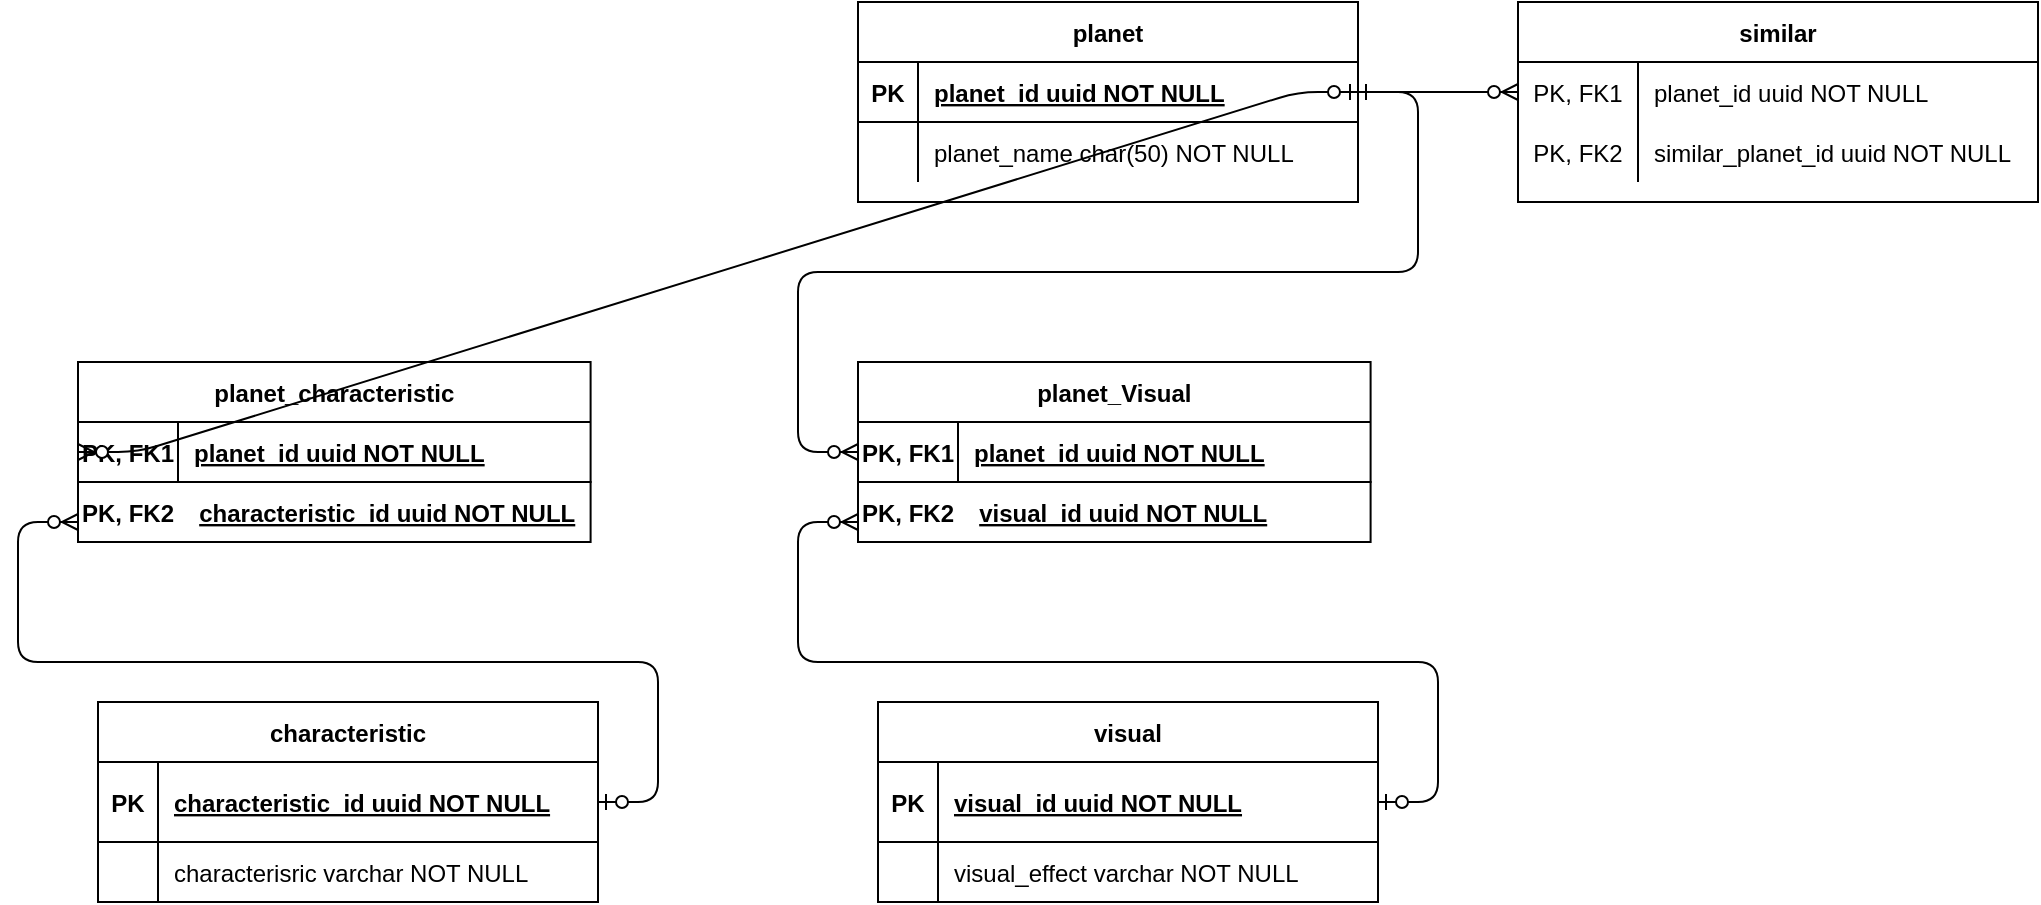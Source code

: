 <mxfile version="13.7.3" type="device"><diagram id="R2lEEEUBdFMjLlhIrx00" name="Page-1"><mxGraphModel dx="2258" dy="808" grid="1" gridSize="10" guides="1" tooltips="1" connect="1" arrows="1" fold="1" page="1" pageScale="1" pageWidth="850" pageHeight="1100" math="0" shadow="0" extFonts="Permanent Marker^https://fonts.googleapis.com/css?family=Permanent+Marker"><root><mxCell id="0"/><mxCell id="1" parent="0"/><mxCell id="C-vyLk0tnHw3VtMMgP7b-1" value="" style="edgeStyle=entityRelationEdgeStyle;endArrow=ERzeroToMany;startArrow=ERone;endFill=1;startFill=0;" parent="1" source="C-vyLk0tnHw3VtMMgP7b-24" target="C-vyLk0tnHw3VtMMgP7b-6" edge="1"><mxGeometry width="100" height="100" relative="1" as="geometry"><mxPoint x="140" y="690" as="sourcePoint"/><mxPoint x="240" y="590" as="targetPoint"/></mxGeometry></mxCell><mxCell id="pbJOL6CIrqpqLAWjPZgz-16" value="" style="group" vertex="1" connectable="0" parent="1"><mxGeometry x="-90" y="270" width="266.3" height="90" as="geometry"/></mxCell><mxCell id="pbJOL6CIrqpqLAWjPZgz-17" value="" style="group" vertex="1" connectable="0" parent="pbJOL6CIrqpqLAWjPZgz-16"><mxGeometry width="266.3" height="90" as="geometry"/></mxCell><mxCell id="pbJOL6CIrqpqLAWjPZgz-1" value="planet_Visual" style="shape=table;startSize=30;container=1;collapsible=1;childLayout=tableLayout;fixedRows=1;rowLines=0;fontStyle=1;align=center;resizeLast=1;" vertex="1" parent="pbJOL6CIrqpqLAWjPZgz-17"><mxGeometry x="10" width="256.3" height="90" as="geometry"><mxRectangle width="110" height="30" as="alternateBounds"/></mxGeometry></mxCell><mxCell id="pbJOL6CIrqpqLAWjPZgz-2" value="" style="shape=partialRectangle;collapsible=0;dropTarget=0;pointerEvents=0;fillColor=none;points=[[0,0.5],[1,0.5]];portConstraint=eastwest;top=0;left=0;right=0;bottom=1;" vertex="1" parent="pbJOL6CIrqpqLAWjPZgz-1"><mxGeometry y="30" width="256.3" height="30" as="geometry"/></mxCell><mxCell id="pbJOL6CIrqpqLAWjPZgz-3" value="PK, FK1" style="shape=partialRectangle;overflow=hidden;connectable=0;fillColor=none;top=0;left=0;bottom=0;right=0;fontStyle=1;" vertex="1" parent="pbJOL6CIrqpqLAWjPZgz-2"><mxGeometry width="50" height="30" as="geometry"/></mxCell><mxCell id="pbJOL6CIrqpqLAWjPZgz-4" value="planet_id uuid NOT NULL " style="shape=partialRectangle;overflow=hidden;connectable=0;fillColor=none;top=0;left=0;bottom=0;right=0;align=left;spacingLeft=6;fontStyle=5;" vertex="1" parent="pbJOL6CIrqpqLAWjPZgz-2"><mxGeometry x="50" width="206.3" height="30" as="geometry"/></mxCell><mxCell id="pbJOL6CIrqpqLAWjPZgz-15" value="visual_id uuid NOT NULL " style="shape=partialRectangle;overflow=hidden;connectable=0;fillColor=none;top=0;left=0;bottom=0;right=0;align=left;spacingLeft=6;fontStyle=5;" vertex="1" parent="pbJOL6CIrqpqLAWjPZgz-17"><mxGeometry x="62.593" y="60" width="203.704" height="30" as="geometry"/></mxCell><mxCell id="pbJOL6CIrqpqLAWjPZgz-14" value="PK, FK2" style="shape=partialRectangle;overflow=hidden;connectable=0;fillColor=none;top=0;left=0;bottom=0;right=0;fontStyle=1;" vertex="1" parent="pbJOL6CIrqpqLAWjPZgz-17"><mxGeometry x="10" y="60" width="50" height="30" as="geometry"/></mxCell><mxCell id="pbJOL6CIrqpqLAWjPZgz-20" value="" style="edgeStyle=entityRelationEdgeStyle;fontSize=12;html=1;endArrow=ERzeroToMany;endFill=1;exitX=1;exitY=0.5;exitDx=0;exitDy=0;" edge="1" parent="1" source="C-vyLk0tnHw3VtMMgP7b-24"><mxGeometry width="100" height="100" relative="1" as="geometry"><mxPoint x="-250" y="300" as="sourcePoint"/><mxPoint x="-80" y="315" as="targetPoint"/></mxGeometry></mxCell><mxCell id="pbJOL6CIrqpqLAWjPZgz-21" value="" style="edgeStyle=entityRelationEdgeStyle;fontSize=12;html=1;endArrow=ERzeroToMany;endFill=1;exitX=1;exitY=0.5;exitDx=0;exitDy=0;startArrow=ERzeroToOne;startFill=1;" edge="1" parent="1" source="C-vyLk0tnHw3VtMMgP7b-14"><mxGeometry width="100" height="100" relative="1" as="geometry"><mxPoint x="-260" y="490" as="sourcePoint"/><mxPoint x="-80" y="350" as="targetPoint"/></mxGeometry></mxCell><mxCell id="pbJOL6CIrqpqLAWjPZgz-23" value="" style="group" vertex="1" connectable="0" parent="1"><mxGeometry x="-480" y="270" width="266.3" height="90" as="geometry"/></mxCell><mxCell id="pbJOL6CIrqpqLAWjPZgz-24" value="" style="group" vertex="1" connectable="0" parent="pbJOL6CIrqpqLAWjPZgz-23"><mxGeometry width="266.3" height="90" as="geometry"/></mxCell><mxCell id="pbJOL6CIrqpqLAWjPZgz-25" value="planet_characteristic" style="shape=table;startSize=30;container=1;collapsible=1;childLayout=tableLayout;fixedRows=1;rowLines=0;fontStyle=1;align=center;resizeLast=1;" vertex="1" parent="pbJOL6CIrqpqLAWjPZgz-24"><mxGeometry x="10" width="256.3" height="90" as="geometry"><mxRectangle width="110" height="30" as="alternateBounds"/></mxGeometry></mxCell><mxCell id="pbJOL6CIrqpqLAWjPZgz-26" value="" style="shape=partialRectangle;collapsible=0;dropTarget=0;pointerEvents=0;fillColor=none;points=[[0,0.5],[1,0.5]];portConstraint=eastwest;top=0;left=0;right=0;bottom=1;" vertex="1" parent="pbJOL6CIrqpqLAWjPZgz-25"><mxGeometry y="30" width="256.3" height="30" as="geometry"/></mxCell><mxCell id="pbJOL6CIrqpqLAWjPZgz-27" value="PK, FK1" style="shape=partialRectangle;overflow=hidden;connectable=0;fillColor=none;top=0;left=0;bottom=0;right=0;fontStyle=1;" vertex="1" parent="pbJOL6CIrqpqLAWjPZgz-26"><mxGeometry width="50" height="30" as="geometry"/></mxCell><mxCell id="pbJOL6CIrqpqLAWjPZgz-28" value="planet_id uuid NOT NULL " style="shape=partialRectangle;overflow=hidden;connectable=0;fillColor=none;top=0;left=0;bottom=0;right=0;align=left;spacingLeft=6;fontStyle=5;" vertex="1" parent="pbJOL6CIrqpqLAWjPZgz-26"><mxGeometry x="50" width="206.3" height="30" as="geometry"/></mxCell><mxCell id="pbJOL6CIrqpqLAWjPZgz-29" value="characteristic_id uuid NOT NULL " style="shape=partialRectangle;overflow=hidden;connectable=0;fillColor=none;top=0;left=0;bottom=0;right=0;align=left;spacingLeft=6;fontStyle=5;" vertex="1" parent="pbJOL6CIrqpqLAWjPZgz-24"><mxGeometry x="62.593" y="60" width="203.704" height="30" as="geometry"/></mxCell><mxCell id="pbJOL6CIrqpqLAWjPZgz-30" value="PK, FK2" style="shape=partialRectangle;overflow=hidden;connectable=0;fillColor=none;top=0;left=0;bottom=0;right=0;fontStyle=1;" vertex="1" parent="pbJOL6CIrqpqLAWjPZgz-24"><mxGeometry x="10" y="60" width="50" height="30" as="geometry"/></mxCell><mxCell id="pbJOL6CIrqpqLAWjPZgz-41" value="" style="edgeStyle=entityRelationEdgeStyle;fontSize=12;html=1;endArrow=ERzeroToMany;endFill=1;exitX=1;exitY=0.5;exitDx=0;exitDy=0;startArrow=ERzeroToOne;startFill=1;" edge="1" source="pbJOL6CIrqpqLAWjPZgz-32" parent="1"><mxGeometry width="100" height="100" relative="1" as="geometry"><mxPoint x="-650" y="490" as="sourcePoint"/><mxPoint x="-470" y="350" as="targetPoint"/></mxGeometry></mxCell><mxCell id="pbJOL6CIrqpqLAWjPZgz-42" value="" style="edgeStyle=entityRelationEdgeStyle;fontSize=12;html=1;endArrow=ERzeroToMany;endFill=1;exitX=1;exitY=0.5;exitDx=0;exitDy=0;entryX=0;entryY=0.5;entryDx=0;entryDy=0;startArrow=ERzeroToOne;startFill=1;" edge="1" parent="1" source="C-vyLk0tnHw3VtMMgP7b-24" target="pbJOL6CIrqpqLAWjPZgz-26"><mxGeometry width="100" height="100" relative="1" as="geometry"><mxPoint x="-360" y="200" as="sourcePoint"/><mxPoint x="-260" y="100" as="targetPoint"/></mxGeometry></mxCell><mxCell id="C-vyLk0tnHw3VtMMgP7b-2" value="similar" style="shape=table;startSize=30;container=1;collapsible=1;childLayout=tableLayout;fixedRows=1;rowLines=0;fontStyle=1;align=center;resizeLast=1;" parent="1" vertex="1"><mxGeometry x="250" y="90" width="260" height="100" as="geometry"/></mxCell><mxCell id="C-vyLk0tnHw3VtMMgP7b-6" value="" style="shape=partialRectangle;collapsible=0;dropTarget=0;pointerEvents=0;fillColor=none;points=[[0,0.5],[1,0.5]];portConstraint=eastwest;top=0;left=0;right=0;bottom=0;" parent="C-vyLk0tnHw3VtMMgP7b-2" vertex="1"><mxGeometry y="30" width="260" height="30" as="geometry"/></mxCell><mxCell id="C-vyLk0tnHw3VtMMgP7b-7" value="PK, FK1" style="shape=partialRectangle;overflow=hidden;connectable=0;fillColor=none;top=0;left=0;bottom=0;right=0;" parent="C-vyLk0tnHw3VtMMgP7b-6" vertex="1"><mxGeometry width="60" height="30" as="geometry"/></mxCell><mxCell id="C-vyLk0tnHw3VtMMgP7b-8" value="planet_id uuid NOT NULL" style="shape=partialRectangle;overflow=hidden;connectable=0;fillColor=none;top=0;left=0;bottom=0;right=0;align=left;spacingLeft=6;" parent="C-vyLk0tnHw3VtMMgP7b-6" vertex="1"><mxGeometry x="60" width="200" height="30" as="geometry"/></mxCell><mxCell id="C-vyLk0tnHw3VtMMgP7b-9" value="" style="shape=partialRectangle;collapsible=0;dropTarget=0;pointerEvents=0;fillColor=none;points=[[0,0.5],[1,0.5]];portConstraint=eastwest;top=0;left=0;right=0;bottom=0;" parent="C-vyLk0tnHw3VtMMgP7b-2" vertex="1"><mxGeometry y="60" width="260" height="30" as="geometry"/></mxCell><mxCell id="C-vyLk0tnHw3VtMMgP7b-10" value="PK, FK2" style="shape=partialRectangle;overflow=hidden;connectable=0;fillColor=none;top=0;left=0;bottom=0;right=0;" parent="C-vyLk0tnHw3VtMMgP7b-9" vertex="1"><mxGeometry width="60" height="30" as="geometry"/></mxCell><mxCell id="C-vyLk0tnHw3VtMMgP7b-11" value="similar_planet_id uuid NOT NULL" style="shape=partialRectangle;overflow=hidden;connectable=0;fillColor=none;top=0;left=0;bottom=0;right=0;align=left;spacingLeft=6;" parent="C-vyLk0tnHw3VtMMgP7b-9" vertex="1"><mxGeometry x="60" width="200" height="30" as="geometry"/></mxCell><mxCell id="C-vyLk0tnHw3VtMMgP7b-23" value="planet" style="shape=table;startSize=30;container=1;collapsible=1;childLayout=tableLayout;fixedRows=1;rowLines=0;fontStyle=1;align=center;resizeLast=1;" parent="1" vertex="1"><mxGeometry x="-80" y="90" width="250" height="100" as="geometry"><mxRectangle x="120" y="120" width="100" height="30" as="alternateBounds"/></mxGeometry></mxCell><mxCell id="C-vyLk0tnHw3VtMMgP7b-24" value="" style="shape=partialRectangle;collapsible=0;dropTarget=0;pointerEvents=0;fillColor=none;points=[[0,0.5],[1,0.5]];portConstraint=eastwest;top=0;left=0;right=0;bottom=1;" parent="C-vyLk0tnHw3VtMMgP7b-23" vertex="1"><mxGeometry y="30" width="250" height="30" as="geometry"/></mxCell><mxCell id="C-vyLk0tnHw3VtMMgP7b-25" value="PK" style="shape=partialRectangle;overflow=hidden;connectable=0;fillColor=none;top=0;left=0;bottom=0;right=0;fontStyle=1;" parent="C-vyLk0tnHw3VtMMgP7b-24" vertex="1"><mxGeometry width="30" height="30" as="geometry"/></mxCell><mxCell id="C-vyLk0tnHw3VtMMgP7b-26" value="planet_id uuid NOT NULL " style="shape=partialRectangle;overflow=hidden;connectable=0;fillColor=none;top=0;left=0;bottom=0;right=0;align=left;spacingLeft=6;fontStyle=5;" parent="C-vyLk0tnHw3VtMMgP7b-24" vertex="1"><mxGeometry x="30" width="220" height="30" as="geometry"/></mxCell><mxCell id="C-vyLk0tnHw3VtMMgP7b-27" value="" style="shape=partialRectangle;collapsible=0;dropTarget=0;pointerEvents=0;fillColor=none;points=[[0,0.5],[1,0.5]];portConstraint=eastwest;top=0;left=0;right=0;bottom=0;" parent="C-vyLk0tnHw3VtMMgP7b-23" vertex="1"><mxGeometry y="60" width="250" height="30" as="geometry"/></mxCell><mxCell id="C-vyLk0tnHw3VtMMgP7b-28" value="" style="shape=partialRectangle;overflow=hidden;connectable=0;fillColor=none;top=0;left=0;bottom=0;right=0;" parent="C-vyLk0tnHw3VtMMgP7b-27" vertex="1"><mxGeometry width="30" height="30" as="geometry"/></mxCell><mxCell id="C-vyLk0tnHw3VtMMgP7b-29" value="planet_name char(50) NOT NULL" style="shape=partialRectangle;overflow=hidden;connectable=0;fillColor=none;top=0;left=0;bottom=0;right=0;align=left;spacingLeft=6;" parent="C-vyLk0tnHw3VtMMgP7b-27" vertex="1"><mxGeometry x="30" width="220" height="30" as="geometry"/></mxCell><mxCell id="C-vyLk0tnHw3VtMMgP7b-13" value="visual" style="shape=table;startSize=30;container=1;collapsible=1;childLayout=tableLayout;fixedRows=1;rowLines=0;fontStyle=1;align=center;resizeLast=1;" parent="1" vertex="1"><mxGeometry x="-70" y="440" width="250" height="100" as="geometry"/></mxCell><mxCell id="C-vyLk0tnHw3VtMMgP7b-14" value="" style="shape=partialRectangle;collapsible=0;dropTarget=0;pointerEvents=0;fillColor=none;points=[[0,0.5],[1,0.5]];portConstraint=eastwest;top=0;left=0;right=0;bottom=1;" parent="C-vyLk0tnHw3VtMMgP7b-13" vertex="1"><mxGeometry y="30" width="250" height="40" as="geometry"/></mxCell><mxCell id="C-vyLk0tnHw3VtMMgP7b-15" value="PK" style="shape=partialRectangle;overflow=hidden;connectable=0;fillColor=none;top=0;left=0;bottom=0;right=0;fontStyle=1;" parent="C-vyLk0tnHw3VtMMgP7b-14" vertex="1"><mxGeometry width="30" height="40" as="geometry"/></mxCell><mxCell id="C-vyLk0tnHw3VtMMgP7b-16" value="visual_id uuid NOT NULL " style="shape=partialRectangle;overflow=hidden;connectable=0;fillColor=none;top=0;left=0;bottom=0;right=0;align=left;spacingLeft=6;fontStyle=5;" parent="C-vyLk0tnHw3VtMMgP7b-14" vertex="1"><mxGeometry x="30" width="220" height="40" as="geometry"/></mxCell><mxCell id="C-vyLk0tnHw3VtMMgP7b-17" value="" style="shape=partialRectangle;collapsible=0;dropTarget=0;pointerEvents=0;fillColor=none;points=[[0,0.5],[1,0.5]];portConstraint=eastwest;top=0;left=0;right=0;bottom=0;" parent="C-vyLk0tnHw3VtMMgP7b-13" vertex="1"><mxGeometry y="70" width="250" height="30" as="geometry"/></mxCell><mxCell id="C-vyLk0tnHw3VtMMgP7b-18" value="" style="shape=partialRectangle;overflow=hidden;connectable=0;fillColor=none;top=0;left=0;bottom=0;right=0;" parent="C-vyLk0tnHw3VtMMgP7b-17" vertex="1"><mxGeometry width="30" height="30" as="geometry"/></mxCell><mxCell id="C-vyLk0tnHw3VtMMgP7b-19" value="visual_effect varchar NOT NULL" style="shape=partialRectangle;overflow=hidden;connectable=0;fillColor=none;top=0;left=0;bottom=0;right=0;align=left;spacingLeft=6;" parent="C-vyLk0tnHw3VtMMgP7b-17" vertex="1"><mxGeometry x="30" width="220" height="30" as="geometry"/></mxCell><mxCell id="pbJOL6CIrqpqLAWjPZgz-31" value="characteristic" style="shape=table;startSize=30;container=1;collapsible=1;childLayout=tableLayout;fixedRows=1;rowLines=0;fontStyle=1;align=center;resizeLast=1;" vertex="1" parent="1"><mxGeometry x="-460" y="440" width="250" height="100" as="geometry"/></mxCell><mxCell id="pbJOL6CIrqpqLAWjPZgz-32" value="" style="shape=partialRectangle;collapsible=0;dropTarget=0;pointerEvents=0;fillColor=none;points=[[0,0.5],[1,0.5]];portConstraint=eastwest;top=0;left=0;right=0;bottom=1;" vertex="1" parent="pbJOL6CIrqpqLAWjPZgz-31"><mxGeometry y="30" width="250" height="40" as="geometry"/></mxCell><mxCell id="pbJOL6CIrqpqLAWjPZgz-33" value="PK" style="shape=partialRectangle;overflow=hidden;connectable=0;fillColor=none;top=0;left=0;bottom=0;right=0;fontStyle=1;" vertex="1" parent="pbJOL6CIrqpqLAWjPZgz-32"><mxGeometry width="30" height="40" as="geometry"/></mxCell><mxCell id="pbJOL6CIrqpqLAWjPZgz-34" value="characteristic_id uuid NOT NULL " style="shape=partialRectangle;overflow=hidden;connectable=0;fillColor=none;top=0;left=0;bottom=0;right=0;align=left;spacingLeft=6;fontStyle=5;" vertex="1" parent="pbJOL6CIrqpqLAWjPZgz-32"><mxGeometry x="30" width="220" height="40" as="geometry"/></mxCell><mxCell id="pbJOL6CIrqpqLAWjPZgz-38" value="" style="shape=partialRectangle;collapsible=0;dropTarget=0;pointerEvents=0;fillColor=none;points=[[0,0.5],[1,0.5]];portConstraint=eastwest;top=0;left=0;right=0;bottom=0;" vertex="1" parent="pbJOL6CIrqpqLAWjPZgz-31"><mxGeometry y="70" width="250" height="30" as="geometry"/></mxCell><mxCell id="pbJOL6CIrqpqLAWjPZgz-39" value="" style="shape=partialRectangle;overflow=hidden;connectable=0;fillColor=none;top=0;left=0;bottom=0;right=0;" vertex="1" parent="pbJOL6CIrqpqLAWjPZgz-38"><mxGeometry width="30" height="30" as="geometry"/></mxCell><mxCell id="pbJOL6CIrqpqLAWjPZgz-40" value="characterisric varchar NOT NULL" style="shape=partialRectangle;overflow=hidden;connectable=0;fillColor=none;top=0;left=0;bottom=0;right=0;align=left;spacingLeft=6;" vertex="1" parent="pbJOL6CIrqpqLAWjPZgz-38"><mxGeometry x="30" width="220" height="30" as="geometry"/></mxCell></root></mxGraphModel></diagram></mxfile>